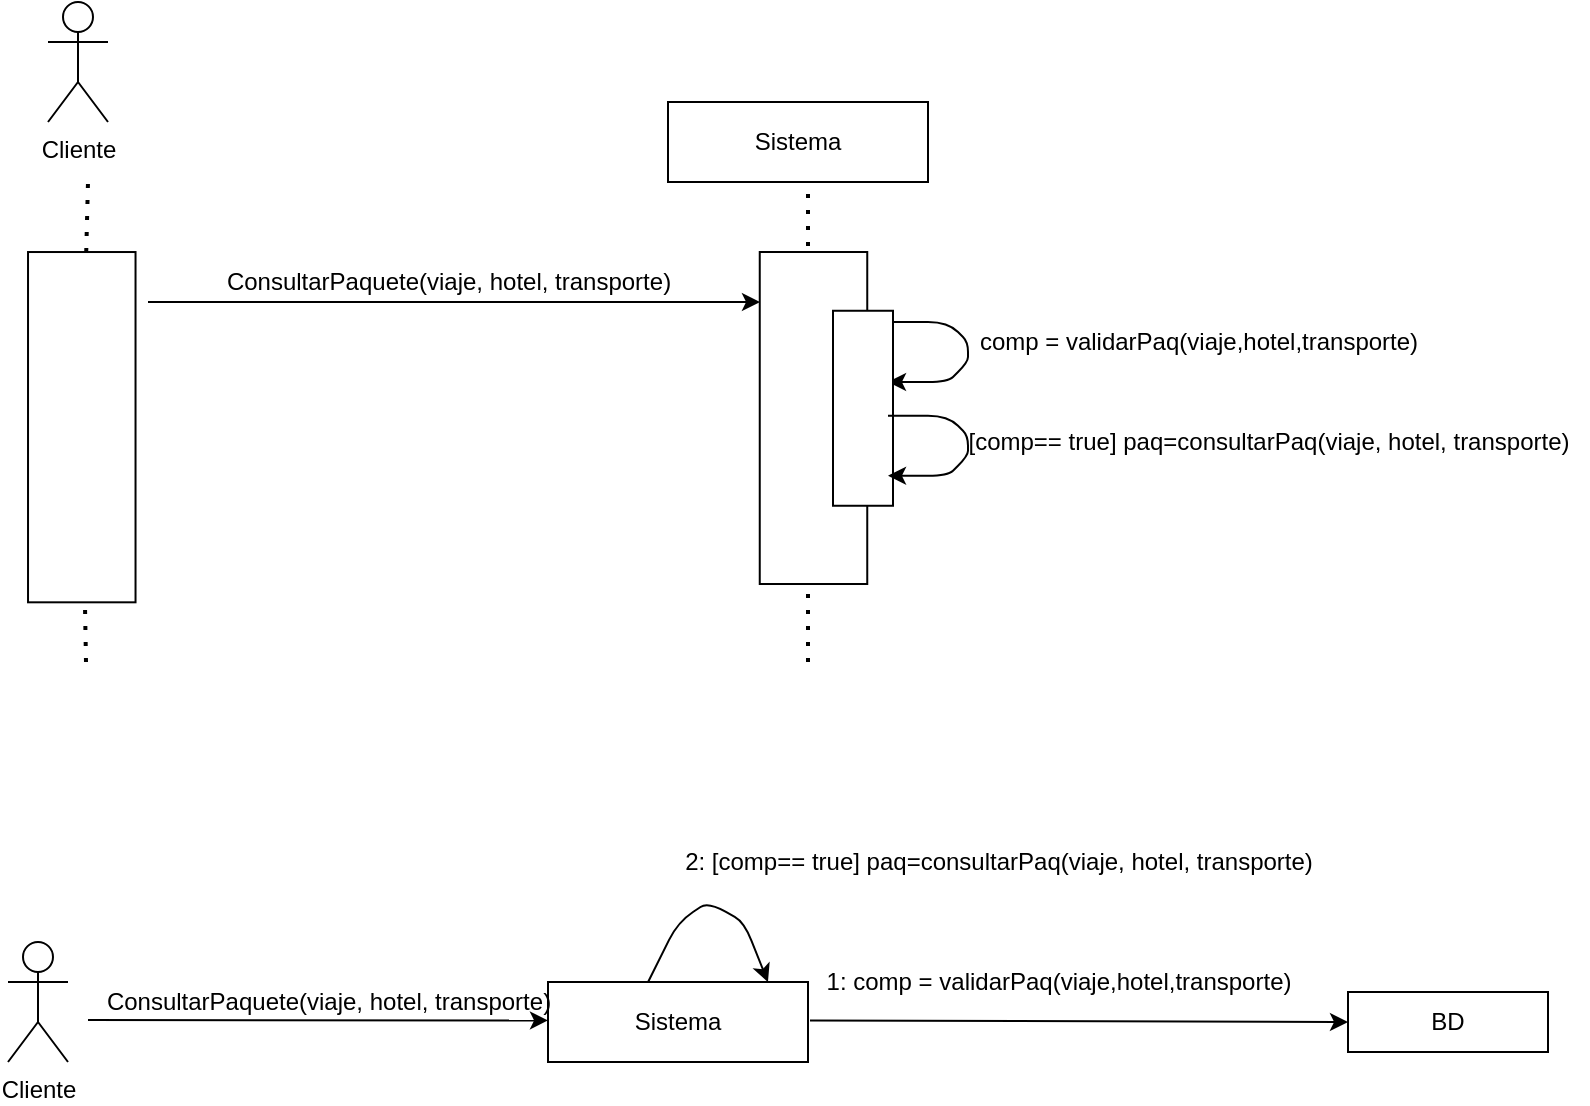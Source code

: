 <mxfile version="14.4.4" type="github" pages="2"><diagram id="Agtmin3OsQBajFRub6Us" name="Page-1"><mxGraphModel dx="950" dy="853" grid="1" gridSize="10" guides="1" tooltips="1" connect="1" arrows="1" fold="1" page="1" pageScale="1" pageWidth="827" pageHeight="1169" math="0" shadow="0"><root><mxCell id="0"/><mxCell id="1" parent="0"/><mxCell id="ohglg7zE5o0V0d-8VxQ2-9" value="" style="endArrow=none;dashed=1;html=1;dashPattern=1 3;strokeWidth=2;" edge="1" parent="1"><mxGeometry width="50" height="50" relative="1" as="geometry"><mxPoint x="520" y="400" as="sourcePoint"/><mxPoint x="520" y="160" as="targetPoint"/></mxGeometry></mxCell><mxCell id="ohglg7zE5o0V0d-8VxQ2-1" value="Cliente" style="shape=umlActor;verticalLabelPosition=bottom;verticalAlign=top;html=1;outlineConnect=0;" vertex="1" parent="1"><mxGeometry x="140" y="70" width="30" height="60" as="geometry"/></mxCell><mxCell id="ohglg7zE5o0V0d-8VxQ2-3" value="Sistema" style="rounded=0;whiteSpace=wrap;html=1;" vertex="1" parent="1"><mxGeometry x="450" y="120" width="130" height="40" as="geometry"/></mxCell><mxCell id="ohglg7zE5o0V0d-8VxQ2-4" value="" style="endArrow=none;dashed=1;html=1;dashPattern=1 3;strokeWidth=2;" edge="1" parent="1" source="ohglg7zE5o0V0d-8VxQ2-6"><mxGeometry width="50" height="50" relative="1" as="geometry"><mxPoint x="160" y="440" as="sourcePoint"/><mxPoint x="160" y="160" as="targetPoint"/></mxGeometry></mxCell><mxCell id="ohglg7zE5o0V0d-8VxQ2-6" value="" style="rounded=0;whiteSpace=wrap;html=1;rotation=90;" vertex="1" parent="1"><mxGeometry x="69.32" y="255.71" width="175.14" height="53.75" as="geometry"/></mxCell><mxCell id="ohglg7zE5o0V0d-8VxQ2-7" value="" style="endArrow=none;dashed=1;html=1;dashPattern=1 3;strokeWidth=2;" edge="1" parent="1" target="ohglg7zE5o0V0d-8VxQ2-6"><mxGeometry width="50" height="50" relative="1" as="geometry"><mxPoint x="159" y="400" as="sourcePoint"/><mxPoint x="160" y="160" as="targetPoint"/></mxGeometry></mxCell><mxCell id="ohglg7zE5o0V0d-8VxQ2-8" value="" style="rounded=0;whiteSpace=wrap;html=1;rotation=90;" vertex="1" parent="1"><mxGeometry x="439.75" y="251.13" width="166" height="53.75" as="geometry"/></mxCell><mxCell id="ohglg7zE5o0V0d-8VxQ2-10" value="" style="endArrow=classic;html=1;" edge="1" parent="1"><mxGeometry width="50" height="50" relative="1" as="geometry"><mxPoint x="190" y="220" as="sourcePoint"/><mxPoint x="496" y="220" as="targetPoint"/></mxGeometry></mxCell><mxCell id="ohglg7zE5o0V0d-8VxQ2-11" value="ConsultarPaquete(viaje, hotel, transporte)" style="text;html=1;align=center;verticalAlign=middle;resizable=0;points=[];autosize=1;" vertex="1" parent="1"><mxGeometry x="220" y="200" width="240" height="20" as="geometry"/></mxCell><mxCell id="ohglg7zE5o0V0d-8VxQ2-14" value="" style="endArrow=classic;html=1;" edge="1" parent="1"><mxGeometry width="50" height="50" relative="1" as="geometry"><mxPoint x="560" y="230" as="sourcePoint"/><mxPoint x="560" y="260" as="targetPoint"/><Array as="points"><mxPoint x="590" y="230"/><mxPoint x="600" y="240"/><mxPoint x="600" y="250"/><mxPoint x="590" y="260"/></Array></mxGeometry></mxCell><mxCell id="ohglg7zE5o0V0d-8VxQ2-16" value="" style="rounded=0;whiteSpace=wrap;html=1;rotation=90;" vertex="1" parent="1"><mxGeometry x="498.75" y="258.13" width="97.5" height="30" as="geometry"/></mxCell><mxCell id="ohglg7zE5o0V0d-8VxQ2-18" value="" style="endArrow=classic;html=1;" edge="1" parent="1"><mxGeometry width="50" height="50" relative="1" as="geometry"><mxPoint x="560" y="276.88" as="sourcePoint"/><mxPoint x="560" y="306.88" as="targetPoint"/><Array as="points"><mxPoint x="590" y="276.88"/><mxPoint x="600" y="286.88"/><mxPoint x="600" y="296.88"/><mxPoint x="590" y="306.88"/></Array></mxGeometry></mxCell><mxCell id="ohglg7zE5o0V0d-8VxQ2-19" value="[comp== true] paq=consultarPaq(viaje, hotel, transporte)" style="text;html=1;align=center;verticalAlign=middle;resizable=0;points=[];autosize=1;" vertex="1" parent="1"><mxGeometry x="590" y="280" width="320" height="20" as="geometry"/></mxCell><mxCell id="ohglg7zE5o0V0d-8VxQ2-20" value="comp = validarPaq(viaje,hotel,transporte)" style="text;html=1;align=center;verticalAlign=middle;resizable=0;points=[];autosize=1;" vertex="1" parent="1"><mxGeometry x="600" y="230" width="230" height="20" as="geometry"/></mxCell><mxCell id="ohglg7zE5o0V0d-8VxQ2-21" value="Cliente" style="shape=umlActor;verticalLabelPosition=bottom;verticalAlign=top;html=1;outlineConnect=0;" vertex="1" parent="1"><mxGeometry x="120" y="540" width="30" height="60" as="geometry"/></mxCell><mxCell id="ohglg7zE5o0V0d-8VxQ2-22" value="Sistema" style="rounded=0;whiteSpace=wrap;html=1;" vertex="1" parent="1"><mxGeometry x="390" y="560" width="130" height="40" as="geometry"/></mxCell><mxCell id="ohglg7zE5o0V0d-8VxQ2-24" value="" style="endArrow=classic;html=1;" edge="1" parent="1"><mxGeometry width="50" height="50" relative="1" as="geometry"><mxPoint x="160" y="579" as="sourcePoint"/><mxPoint x="390" y="579.23" as="targetPoint"/></mxGeometry></mxCell><mxCell id="ohglg7zE5o0V0d-8VxQ2-25" value="ConsultarPaquete(viaje, hotel, transporte)" style="text;html=1;align=center;verticalAlign=middle;resizable=0;points=[];autosize=1;" vertex="1" parent="1"><mxGeometry x="160" y="560" width="240" height="20" as="geometry"/></mxCell><mxCell id="ohglg7zE5o0V0d-8VxQ2-26" value="BD" style="rounded=0;whiteSpace=wrap;html=1;" vertex="1" parent="1"><mxGeometry x="790" y="565" width="100" height="30" as="geometry"/></mxCell><mxCell id="ohglg7zE5o0V0d-8VxQ2-28" value="" style="endArrow=classic;html=1;entryX=0;entryY=0.5;entryDx=0;entryDy=0;" edge="1" parent="1" target="ohglg7zE5o0V0d-8VxQ2-26"><mxGeometry width="50" height="50" relative="1" as="geometry"><mxPoint x="521" y="579.23" as="sourcePoint"/><mxPoint x="680" y="579" as="targetPoint"/></mxGeometry></mxCell><mxCell id="ohglg7zE5o0V0d-8VxQ2-32" value="1: comp = validarPaq(viaje,hotel,transporte)" style="text;html=1;align=center;verticalAlign=middle;resizable=0;points=[];autosize=1;" vertex="1" parent="1"><mxGeometry x="520" y="550" width="250" height="20" as="geometry"/></mxCell><mxCell id="ohglg7zE5o0V0d-8VxQ2-38" value="" style="endArrow=classic;html=1;entryX=0.846;entryY=0;entryDx=0;entryDy=0;exitX=0.385;exitY=0;exitDx=0;exitDy=0;exitPerimeter=0;entryPerimeter=0;" edge="1" parent="1" source="ohglg7zE5o0V0d-8VxQ2-22" target="ohglg7zE5o0V0d-8VxQ2-22"><mxGeometry width="50" height="50" relative="1" as="geometry"><mxPoint x="450" y="550" as="sourcePoint"/><mxPoint x="420" y="530" as="targetPoint"/><Array as="points"><mxPoint x="455" y="530"/><mxPoint x="470" y="520"/><mxPoint x="488" y="530"/></Array></mxGeometry></mxCell><mxCell id="ohglg7zE5o0V0d-8VxQ2-39" value="2: [comp== true] paq=consultarPaq(viaje, hotel, transporte)" style="text;html=1;align=center;verticalAlign=middle;resizable=0;points=[];autosize=1;" vertex="1" parent="1"><mxGeometry x="450" y="490" width="330" height="20" as="geometry"/></mxCell></root></mxGraphModel></diagram><diagram id="z3abI_yKwonMFhuLrBkU" name="Page-2"><mxGraphModel dx="570" dy="512" grid="1" gridSize="10" guides="1" tooltips="1" connect="1" arrows="1" fold="1" page="1" pageScale="1" pageWidth="827" pageHeight="1169" math="0" shadow="0"><root><mxCell id="YV6cnWam6IcLa3NREUVA-0"/><mxCell id="YV6cnWam6IcLa3NREUVA-1" parent="YV6cnWam6IcLa3NREUVA-0"/></root></mxGraphModel></diagram></mxfile>
